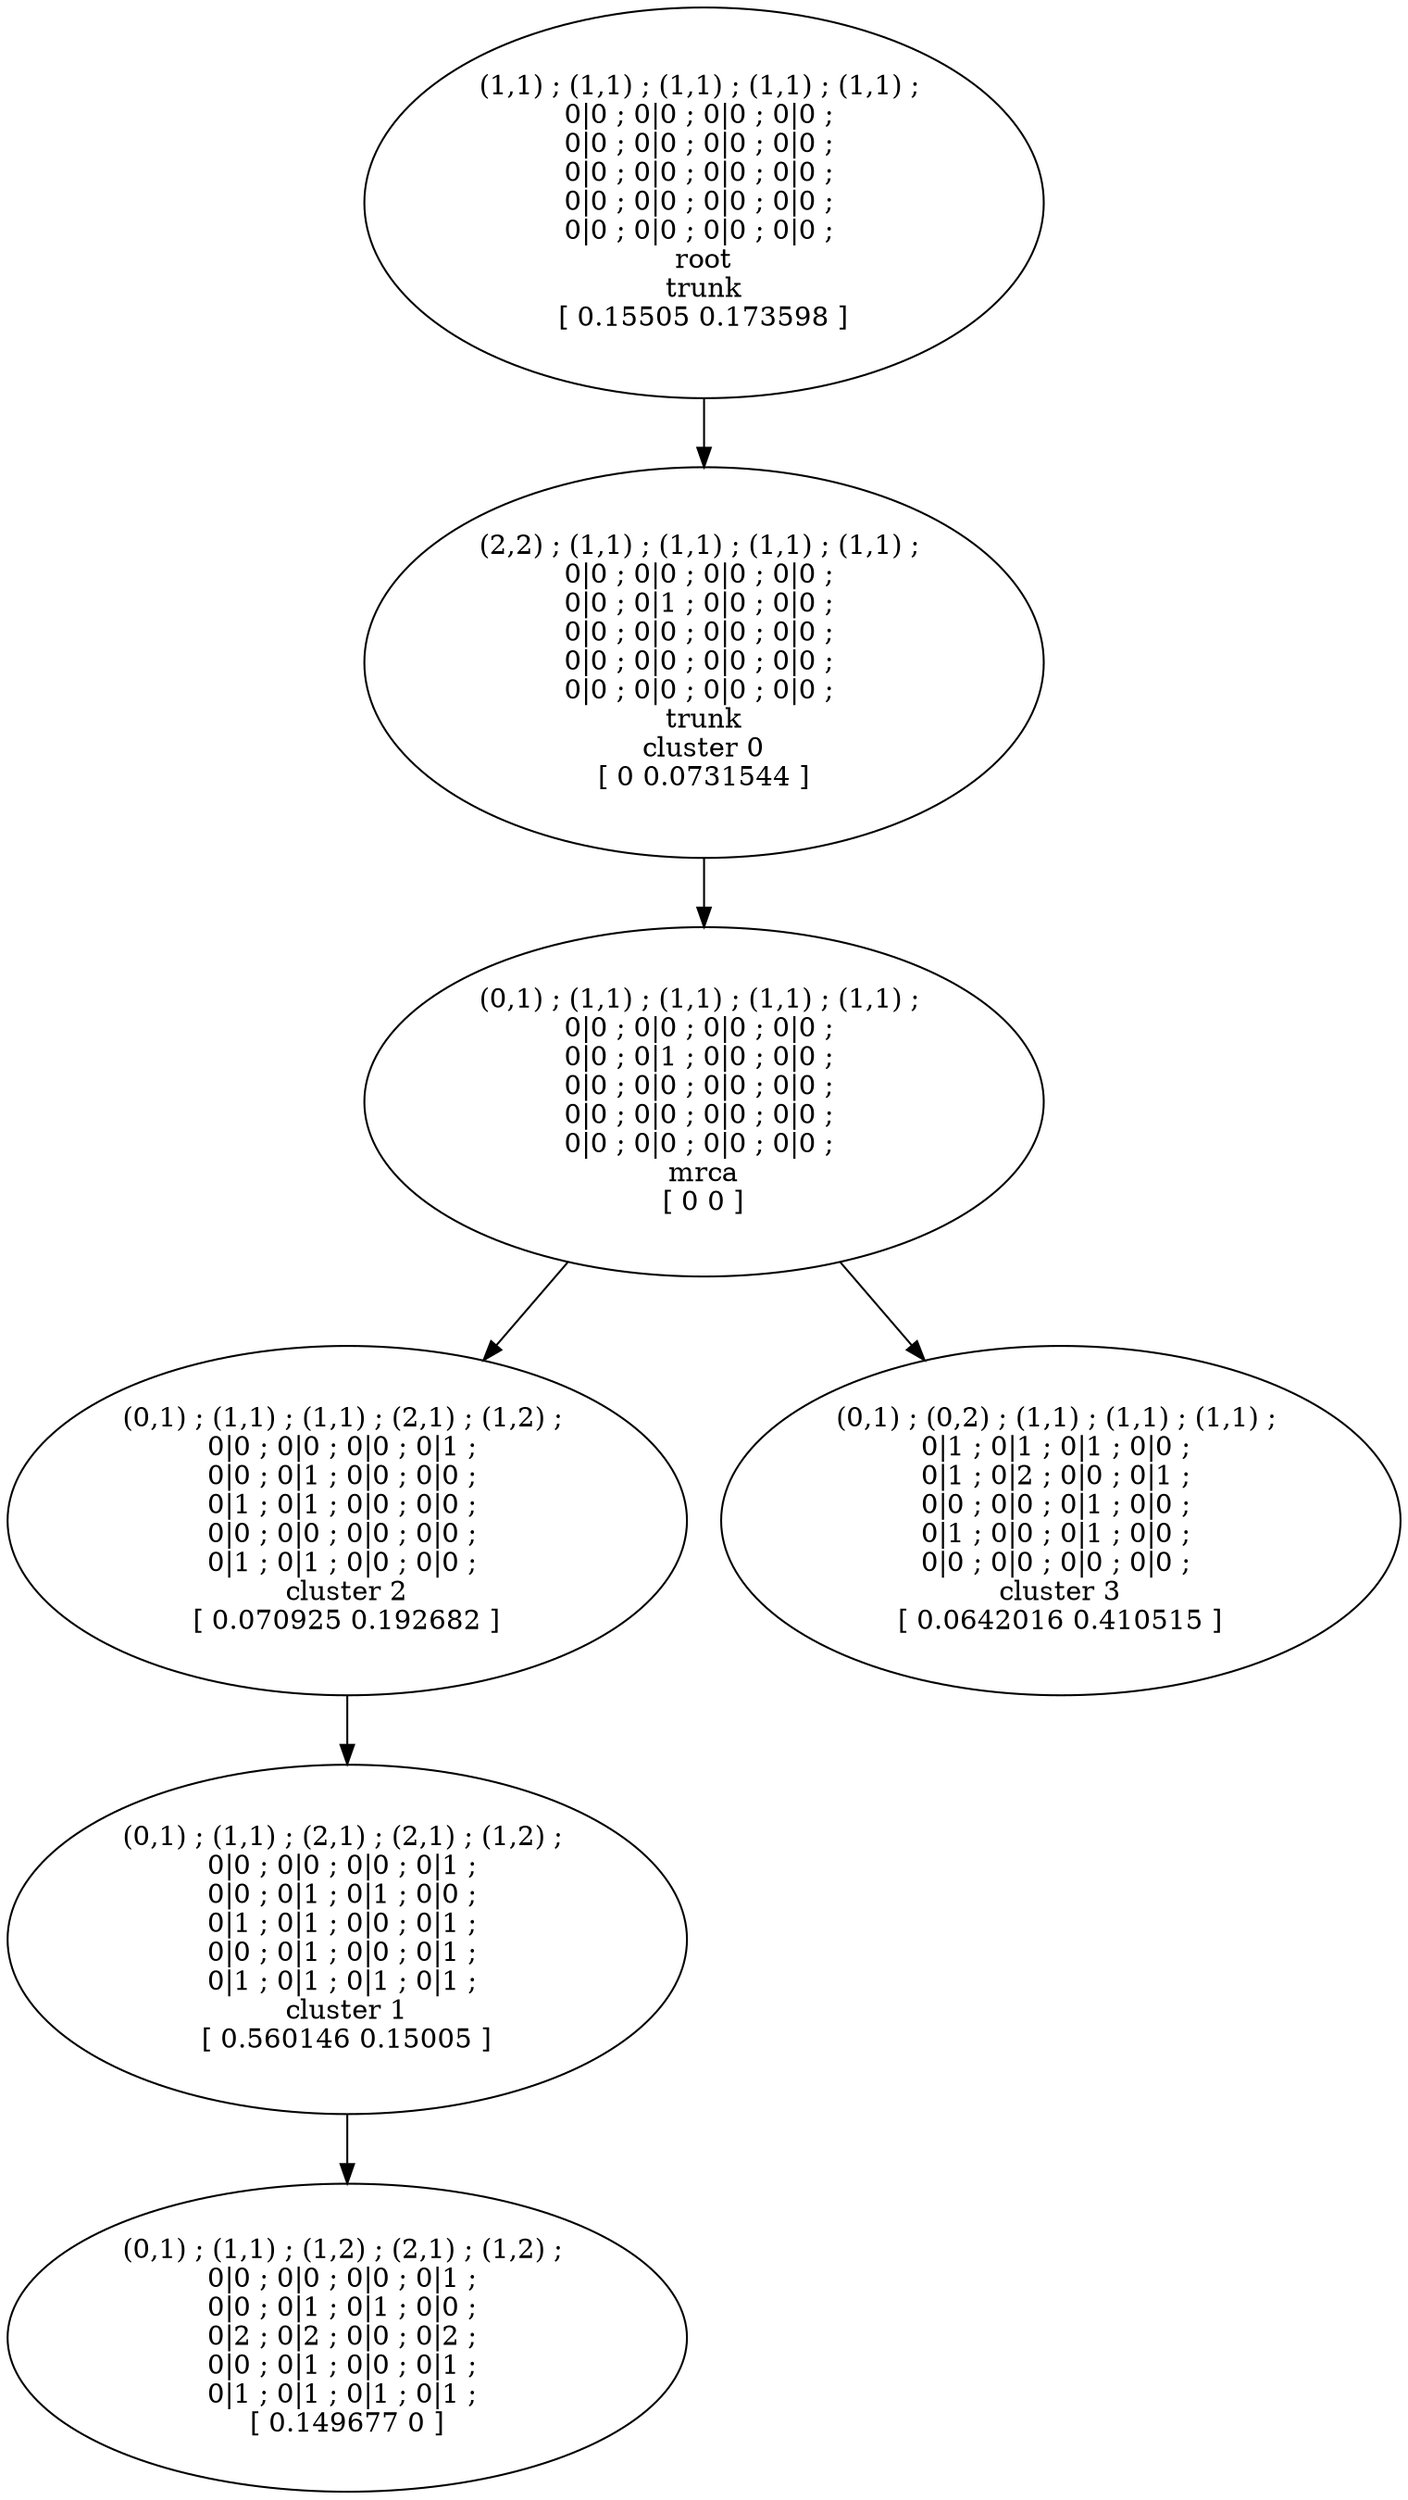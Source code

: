 digraph T {
	9 [label="(2,2) ; (1,1) ; (1,1) ; (1,1) ; (1,1) ; \n0|0 ; 0|0 ; 0|0 ; 0|0 ; \n0|0 ; 0|1 ; 0|0 ; 0|0 ; \n0|0 ; 0|0 ; 0|0 ; 0|0 ; \n0|0 ; 0|0 ; 0|0 ; 0|0 ; \n0|0 ; 0|0 ; 0|0 ; 0|0 ; \ntrunk\ncluster 0\n[ 0 0.0731544 ]"]
	8 [label="(1,1) ; (1,1) ; (1,1) ; (1,1) ; (1,1) ; \n0|0 ; 0|0 ; 0|0 ; 0|0 ; \n0|0 ; 0|0 ; 0|0 ; 0|0 ; \n0|0 ; 0|0 ; 0|0 ; 0|0 ; \n0|0 ; 0|0 ; 0|0 ; 0|0 ; \n0|0 ; 0|0 ; 0|0 ; 0|0 ; \nroot\ntrunk\n[ 0.15505 0.173598 ]"]
	6 [label="(0,1) ; (1,1) ; (2,1) ; (2,1) ; (1,2) ; \n0|0 ; 0|0 ; 0|0 ; 0|1 ; \n0|0 ; 0|1 ; 0|1 ; 0|0 ; \n0|1 ; 0|1 ; 0|0 ; 0|1 ; \n0|0 ; 0|1 ; 0|0 ; 0|1 ; \n0|1 ; 0|1 ; 0|1 ; 0|1 ; \ncluster 1\n[ 0.560146 0.15005 ]"]
	5 [label="(0,1) ; (1,1) ; (1,2) ; (2,1) ; (1,2) ; \n0|0 ; 0|0 ; 0|0 ; 0|1 ; \n0|0 ; 0|1 ; 0|1 ; 0|0 ; \n0|2 ; 0|2 ; 0|0 ; 0|2 ; \n0|0 ; 0|1 ; 0|0 ; 0|1 ; \n0|1 ; 0|1 ; 0|1 ; 0|1 ; \n[ 0.149677 0 ]"]
	3 [label="(0,1) ; (1,1) ; (1,1) ; (2,1) ; (1,2) ; \n0|0 ; 0|0 ; 0|0 ; 0|1 ; \n0|0 ; 0|1 ; 0|0 ; 0|0 ; \n0|1 ; 0|1 ; 0|0 ; 0|0 ; \n0|0 ; 0|0 ; 0|0 ; 0|0 ; \n0|1 ; 0|1 ; 0|0 ; 0|0 ; \ncluster 2\n[ 0.070925 0.192682 ]"]
	1 [label="(0,1) ; (1,1) ; (1,1) ; (1,1) ; (1,1) ; \n0|0 ; 0|0 ; 0|0 ; 0|0 ; \n0|0 ; 0|1 ; 0|0 ; 0|0 ; \n0|0 ; 0|0 ; 0|0 ; 0|0 ; \n0|0 ; 0|0 ; 0|0 ; 0|0 ; \n0|0 ; 0|0 ; 0|0 ; 0|0 ; \nmrca\n[ 0 0 ]"]
	0 [label="(0,1) ; (0,2) ; (1,1) ; (1,1) ; (1,1) ; \n0|1 ; 0|1 ; 0|1 ; 0|0 ; \n0|1 ; 0|2 ; 0|0 ; 0|1 ; \n0|0 ; 0|0 ; 0|1 ; 0|0 ; \n0|1 ; 0|0 ; 0|1 ; 0|0 ; \n0|0 ; 0|0 ; 0|0 ; 0|0 ; \ncluster 3\n[ 0.0642016 0.410515 ]"]
9 -> 1
8 -> 9
6 -> 5
3 -> 6
1 -> 0
1 -> 3
}

